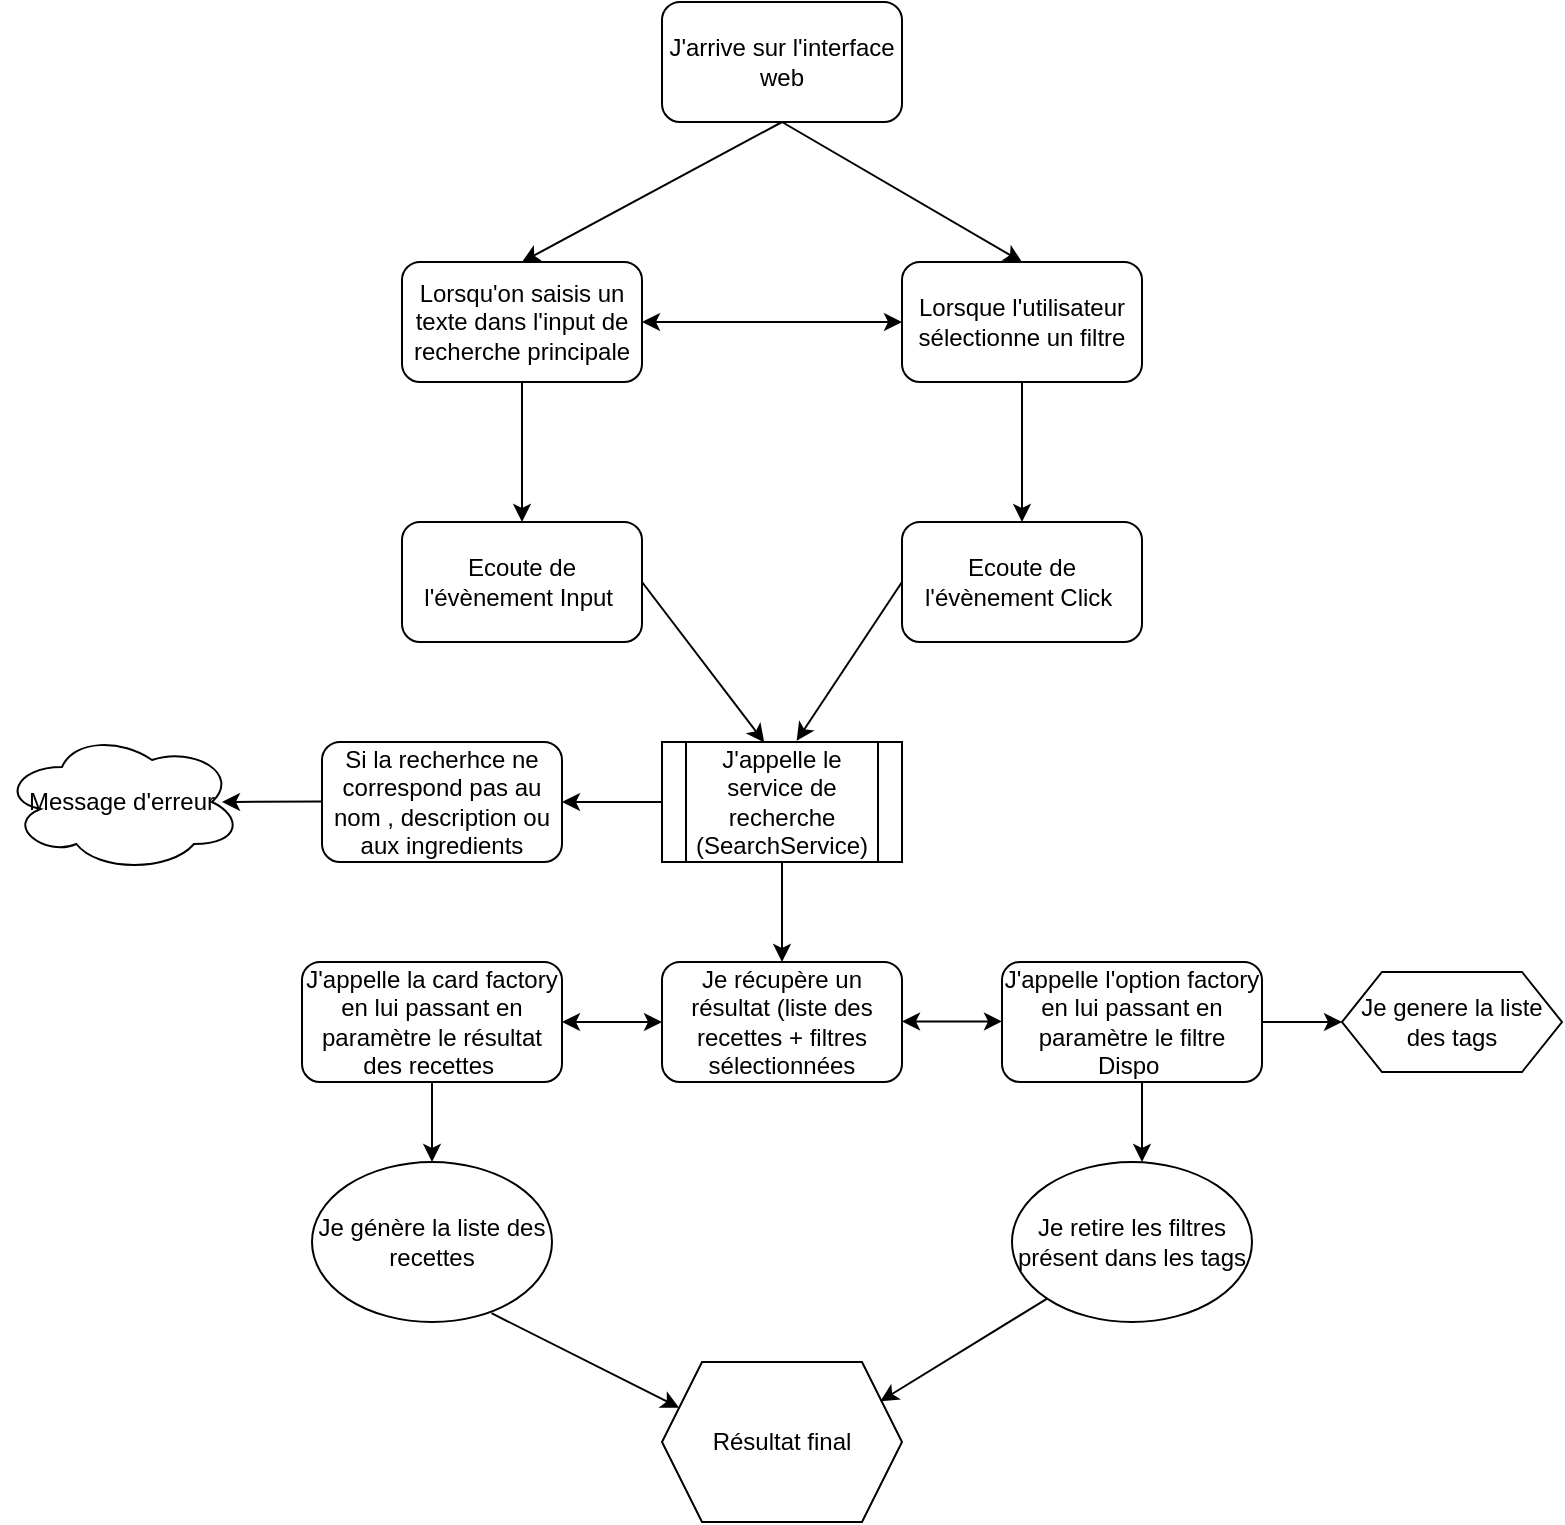 <mxfile version="24.2.5" type="device">
  <diagram name="Page-1" id="OmwOxIG5QRkP2aqQcF28">
    <mxGraphModel dx="1687" dy="918" grid="1" gridSize="10" guides="1" tooltips="1" connect="1" arrows="1" fold="1" page="1" pageScale="1" pageWidth="827" pageHeight="1169" math="0" shadow="0">
      <root>
        <mxCell id="0" />
        <mxCell id="1" parent="0" />
        <mxCell id="6z2ByxE4KpLMUv-SJOOG-1" value="J&#39;arrive sur l&#39;interface web" style="rounded=1;whiteSpace=wrap;html=1;" vertex="1" parent="1">
          <mxGeometry x="330" y="60" width="120" height="60" as="geometry" />
        </mxCell>
        <mxCell id="6z2ByxE4KpLMUv-SJOOG-2" value="" style="endArrow=classic;html=1;rounded=0;exitX=0.5;exitY=1;exitDx=0;exitDy=0;entryX=0.5;entryY=0;entryDx=0;entryDy=0;" edge="1" parent="1" source="6z2ByxE4KpLMUv-SJOOG-1" target="6z2ByxE4KpLMUv-SJOOG-3">
          <mxGeometry width="50" height="50" relative="1" as="geometry">
            <mxPoint x="390" y="430" as="sourcePoint" />
            <mxPoint x="390" y="170" as="targetPoint" />
          </mxGeometry>
        </mxCell>
        <mxCell id="6z2ByxE4KpLMUv-SJOOG-3" value="Lorsqu&#39;on&amp;nbsp;saisis un texte dans l&#39;input de recherche principale" style="rounded=1;whiteSpace=wrap;html=1;" vertex="1" parent="1">
          <mxGeometry x="200" y="190" width="120" height="60" as="geometry" />
        </mxCell>
        <mxCell id="6z2ByxE4KpLMUv-SJOOG-5" value="" style="endArrow=classic;html=1;rounded=0;exitX=0.5;exitY=1;exitDx=0;exitDy=0;entryX=0.5;entryY=0;entryDx=0;entryDy=0;" edge="1" parent="1" source="6z2ByxE4KpLMUv-SJOOG-1">
          <mxGeometry width="50" height="50" relative="1" as="geometry">
            <mxPoint x="640" y="120" as="sourcePoint" />
            <mxPoint x="510" y="190" as="targetPoint" />
          </mxGeometry>
        </mxCell>
        <mxCell id="6z2ByxE4KpLMUv-SJOOG-7" value="" style="endArrow=classic;startArrow=classic;html=1;rounded=0;entryX=0;entryY=0.5;entryDx=0;entryDy=0;exitX=1;exitY=0.5;exitDx=0;exitDy=0;exitPerimeter=0;" edge="1" parent="1" source="6z2ByxE4KpLMUv-SJOOG-3">
          <mxGeometry width="50" height="50" relative="1" as="geometry">
            <mxPoint x="330" y="220" as="sourcePoint" />
            <mxPoint x="450" y="220" as="targetPoint" />
          </mxGeometry>
        </mxCell>
        <mxCell id="6z2ByxE4KpLMUv-SJOOG-11" value="Ecoute de l&#39;évènement Input&amp;nbsp;" style="rounded=1;whiteSpace=wrap;html=1;" vertex="1" parent="1">
          <mxGeometry x="200" y="320" width="120" height="60" as="geometry" />
        </mxCell>
        <mxCell id="6z2ByxE4KpLMUv-SJOOG-12" value="" style="endArrow=classic;html=1;rounded=0;exitX=0.5;exitY=1;exitDx=0;exitDy=0;entryX=0.5;entryY=0;entryDx=0;entryDy=0;" edge="1" parent="1" source="6z2ByxE4KpLMUv-SJOOG-3" target="6z2ByxE4KpLMUv-SJOOG-11">
          <mxGeometry width="50" height="50" relative="1" as="geometry">
            <mxPoint x="390" y="290" as="sourcePoint" />
            <mxPoint x="440" y="240" as="targetPoint" />
          </mxGeometry>
        </mxCell>
        <mxCell id="6z2ByxE4KpLMUv-SJOOG-13" value="" style="endArrow=classic;html=1;rounded=0;exitX=0.5;exitY=1;exitDx=0;exitDy=0;entryX=0.5;entryY=0;entryDx=0;entryDy=0;" edge="1" parent="1" source="6z2ByxE4KpLMUv-SJOOG-31" target="6z2ByxE4KpLMUv-SJOOG-32">
          <mxGeometry width="50" height="50" relative="1" as="geometry">
            <mxPoint x="516.96" y="251.02" as="sourcePoint" />
            <mxPoint x="490" y="300" as="targetPoint" />
          </mxGeometry>
        </mxCell>
        <mxCell id="6z2ByxE4KpLMUv-SJOOG-15" value="J&#39;appelle le service de recherche (SearchService)" style="shape=process;whiteSpace=wrap;html=1;backgroundOutline=1;" vertex="1" parent="1">
          <mxGeometry x="330" y="430" width="120" height="60" as="geometry" />
        </mxCell>
        <mxCell id="6z2ByxE4KpLMUv-SJOOG-16" value="" style="endArrow=classic;html=1;rounded=0;entryX=0.426;entryY=0.003;entryDx=0;entryDy=0;exitX=1;exitY=0.5;exitDx=0;exitDy=0;entryPerimeter=0;" edge="1" parent="1" source="6z2ByxE4KpLMUv-SJOOG-11" target="6z2ByxE4KpLMUv-SJOOG-15">
          <mxGeometry width="50" height="50" relative="1" as="geometry">
            <mxPoint x="580" y="360" as="sourcePoint" />
            <mxPoint x="630" y="310" as="targetPoint" />
          </mxGeometry>
        </mxCell>
        <mxCell id="6z2ByxE4KpLMUv-SJOOG-17" value="Je récupère un résultat (liste des recettes + filtres sélectionnées" style="rounded=1;whiteSpace=wrap;html=1;" vertex="1" parent="1">
          <mxGeometry x="330" y="540" width="120" height="60" as="geometry" />
        </mxCell>
        <mxCell id="6z2ByxE4KpLMUv-SJOOG-18" value="" style="endArrow=classic;html=1;rounded=0;entryX=0.5;entryY=0;entryDx=0;entryDy=0;exitX=0.5;exitY=1;exitDx=0;exitDy=0;" edge="1" parent="1" source="6z2ByxE4KpLMUv-SJOOG-15" target="6z2ByxE4KpLMUv-SJOOG-17">
          <mxGeometry width="50" height="50" relative="1" as="geometry">
            <mxPoint x="400" y="390" as="sourcePoint" />
            <mxPoint x="400" y="440" as="targetPoint" />
          </mxGeometry>
        </mxCell>
        <mxCell id="6z2ByxE4KpLMUv-SJOOG-20" value="Je génère la liste des recettes" style="ellipse;whiteSpace=wrap;html=1;" vertex="1" parent="1">
          <mxGeometry x="155" y="640" width="120" height="80" as="geometry" />
        </mxCell>
        <mxCell id="6z2ByxE4KpLMUv-SJOOG-21" value="Je retire les filtres présent dans les tags" style="ellipse;whiteSpace=wrap;html=1;" vertex="1" parent="1">
          <mxGeometry x="505" y="640" width="120" height="80" as="geometry" />
        </mxCell>
        <mxCell id="6z2ByxE4KpLMUv-SJOOG-22" value="J&#39;appelle la card factory en lui passant en paramètre le résultat des recettes&amp;nbsp;" style="rounded=1;whiteSpace=wrap;html=1;" vertex="1" parent="1">
          <mxGeometry x="150" y="540" width="130" height="60" as="geometry" />
        </mxCell>
        <mxCell id="6z2ByxE4KpLMUv-SJOOG-23" value="J&#39;appelle l&#39;option factory en lui passant en paramètre le filtre Dispo&amp;nbsp;" style="rounded=1;whiteSpace=wrap;html=1;" vertex="1" parent="1">
          <mxGeometry x="500" y="540" width="130" height="60" as="geometry" />
        </mxCell>
        <mxCell id="6z2ByxE4KpLMUv-SJOOG-24" value="" style="endArrow=classic;startArrow=classic;html=1;rounded=0;exitX=1;exitY=0.5;exitDx=0;exitDy=0;entryX=0;entryY=0.5;entryDx=0;entryDy=0;" edge="1" parent="1" source="6z2ByxE4KpLMUv-SJOOG-22" target="6z2ByxE4KpLMUv-SJOOG-17">
          <mxGeometry width="50" height="50" relative="1" as="geometry">
            <mxPoint x="510" y="530" as="sourcePoint" />
            <mxPoint x="560" y="480" as="targetPoint" />
          </mxGeometry>
        </mxCell>
        <mxCell id="6z2ByxE4KpLMUv-SJOOG-25" value="" style="endArrow=classic;startArrow=classic;html=1;rounded=0;exitX=1;exitY=0.5;exitDx=0;exitDy=0;entryX=0;entryY=0.5;entryDx=0;entryDy=0;" edge="1" parent="1">
          <mxGeometry width="50" height="50" relative="1" as="geometry">
            <mxPoint x="450" y="569.71" as="sourcePoint" />
            <mxPoint x="500" y="569.71" as="targetPoint" />
          </mxGeometry>
        </mxCell>
        <mxCell id="6z2ByxE4KpLMUv-SJOOG-28" value="" style="endArrow=classic;html=1;rounded=0;entryX=0.5;entryY=0;entryDx=0;entryDy=0;exitX=0.5;exitY=1;exitDx=0;exitDy=0;" edge="1" parent="1" source="6z2ByxE4KpLMUv-SJOOG-22" target="6z2ByxE4KpLMUv-SJOOG-20">
          <mxGeometry width="50" height="50" relative="1" as="geometry">
            <mxPoint x="490" y="450" as="sourcePoint" />
            <mxPoint x="540" y="400" as="targetPoint" />
          </mxGeometry>
        </mxCell>
        <mxCell id="6z2ByxE4KpLMUv-SJOOG-29" value="" style="endArrow=classic;html=1;rounded=0;entryX=0.5;entryY=0;entryDx=0;entryDy=0;exitX=0.5;exitY=1;exitDx=0;exitDy=0;" edge="1" parent="1">
          <mxGeometry width="50" height="50" relative="1" as="geometry">
            <mxPoint x="570" y="600" as="sourcePoint" />
            <mxPoint x="570" y="640" as="targetPoint" />
          </mxGeometry>
        </mxCell>
        <mxCell id="6z2ByxE4KpLMUv-SJOOG-30" value="Je genere la liste des tags" style="shape=hexagon;perimeter=hexagonPerimeter2;whiteSpace=wrap;html=1;fixedSize=1;" vertex="1" parent="1">
          <mxGeometry x="670" y="545" width="110" height="50" as="geometry" />
        </mxCell>
        <mxCell id="6z2ByxE4KpLMUv-SJOOG-31" value="Lorsque l&#39;utilisateur sélectionne un filtre" style="rounded=1;whiteSpace=wrap;html=1;" vertex="1" parent="1">
          <mxGeometry x="450" y="190" width="120" height="60" as="geometry" />
        </mxCell>
        <mxCell id="6z2ByxE4KpLMUv-SJOOG-32" value="Ecoute de l&#39;évènement Click&amp;nbsp;" style="rounded=1;whiteSpace=wrap;html=1;" vertex="1" parent="1">
          <mxGeometry x="450" y="320" width="120" height="60" as="geometry" />
        </mxCell>
        <mxCell id="6z2ByxE4KpLMUv-SJOOG-33" value="" style="endArrow=classic;html=1;rounded=0;entryX=0.561;entryY=-0.01;entryDx=0;entryDy=0;exitX=0;exitY=0.5;exitDx=0;exitDy=0;entryPerimeter=0;" edge="1" parent="1" source="6z2ByxE4KpLMUv-SJOOG-32" target="6z2ByxE4KpLMUv-SJOOG-15">
          <mxGeometry width="50" height="50" relative="1" as="geometry">
            <mxPoint x="330" y="375" as="sourcePoint" />
            <mxPoint x="400" y="440" as="targetPoint" />
            <Array as="points" />
          </mxGeometry>
        </mxCell>
        <mxCell id="6z2ByxE4KpLMUv-SJOOG-34" value="" style="endArrow=classic;html=1;rounded=0;entryX=0;entryY=0.5;entryDx=0;entryDy=0;exitX=1;exitY=0.5;exitDx=0;exitDy=0;" edge="1" parent="1" source="6z2ByxE4KpLMUv-SJOOG-23" target="6z2ByxE4KpLMUv-SJOOG-30">
          <mxGeometry width="50" height="50" relative="1" as="geometry">
            <mxPoint x="630" y="520" as="sourcePoint" />
            <mxPoint x="680" y="470" as="targetPoint" />
          </mxGeometry>
        </mxCell>
        <mxCell id="6z2ByxE4KpLMUv-SJOOG-35" value="Résultat final" style="shape=hexagon;perimeter=hexagonPerimeter2;whiteSpace=wrap;html=1;fixedSize=1;" vertex="1" parent="1">
          <mxGeometry x="330" y="740" width="120" height="80" as="geometry" />
        </mxCell>
        <mxCell id="6z2ByxE4KpLMUv-SJOOG-36" value="" style="endArrow=classic;html=1;rounded=0;entryX=0.91;entryY=0.245;entryDx=0;entryDy=0;entryPerimeter=0;exitX=0;exitY=1;exitDx=0;exitDy=0;" edge="1" parent="1" source="6z2ByxE4KpLMUv-SJOOG-21" target="6z2ByxE4KpLMUv-SJOOG-35">
          <mxGeometry width="50" height="50" relative="1" as="geometry">
            <mxPoint x="530" y="660" as="sourcePoint" />
            <mxPoint x="580" y="610" as="targetPoint" />
          </mxGeometry>
        </mxCell>
        <mxCell id="6z2ByxE4KpLMUv-SJOOG-37" value="" style="endArrow=classic;html=1;rounded=0;entryX=0;entryY=0.25;entryDx=0;entryDy=0;exitX=0.748;exitY=0.945;exitDx=0;exitDy=0;exitPerimeter=0;" edge="1" parent="1" source="6z2ByxE4KpLMUv-SJOOG-20" target="6z2ByxE4KpLMUv-SJOOG-35">
          <mxGeometry width="50" height="50" relative="1" as="geometry">
            <mxPoint x="530" y="660" as="sourcePoint" />
            <mxPoint x="580" y="610" as="targetPoint" />
          </mxGeometry>
        </mxCell>
        <mxCell id="6z2ByxE4KpLMUv-SJOOG-38" value="" style="endArrow=classic;html=1;rounded=0;exitX=0;exitY=0.5;exitDx=0;exitDy=0;entryX=1;entryY=0.5;entryDx=0;entryDy=0;" edge="1" parent="1" source="6z2ByxE4KpLMUv-SJOOG-15" target="6z2ByxE4KpLMUv-SJOOG-39">
          <mxGeometry width="50" height="50" relative="1" as="geometry">
            <mxPoint x="250" y="480" as="sourcePoint" />
            <mxPoint x="260" y="460" as="targetPoint" />
          </mxGeometry>
        </mxCell>
        <mxCell id="6z2ByxE4KpLMUv-SJOOG-39" value="Si la recherhce ne correspond pas au nom , description ou aux ingredients" style="rounded=1;whiteSpace=wrap;html=1;" vertex="1" parent="1">
          <mxGeometry x="160" y="430" width="120" height="60" as="geometry" />
        </mxCell>
        <mxCell id="6z2ByxE4KpLMUv-SJOOG-43" value="" style="endArrow=classic;html=1;rounded=0;" edge="1" parent="1">
          <mxGeometry relative="1" as="geometry">
            <mxPoint x="100" y="460" as="sourcePoint" />
            <mxPoint x="100" y="460" as="targetPoint" />
          </mxGeometry>
        </mxCell>
        <mxCell id="6z2ByxE4KpLMUv-SJOOG-49" value="Message d&#39;erreur" style="ellipse;shape=cloud;whiteSpace=wrap;html=1;" vertex="1" parent="1">
          <mxGeometry y="425" width="120" height="70" as="geometry" />
        </mxCell>
        <mxCell id="6z2ByxE4KpLMUv-SJOOG-50" value="" style="endArrow=classic;html=1;rounded=0;exitX=0;exitY=0.5;exitDx=0;exitDy=0;" edge="1" parent="1">
          <mxGeometry width="50" height="50" relative="1" as="geometry">
            <mxPoint x="160" y="459.71" as="sourcePoint" />
            <mxPoint x="110" y="460" as="targetPoint" />
          </mxGeometry>
        </mxCell>
      </root>
    </mxGraphModel>
  </diagram>
</mxfile>
